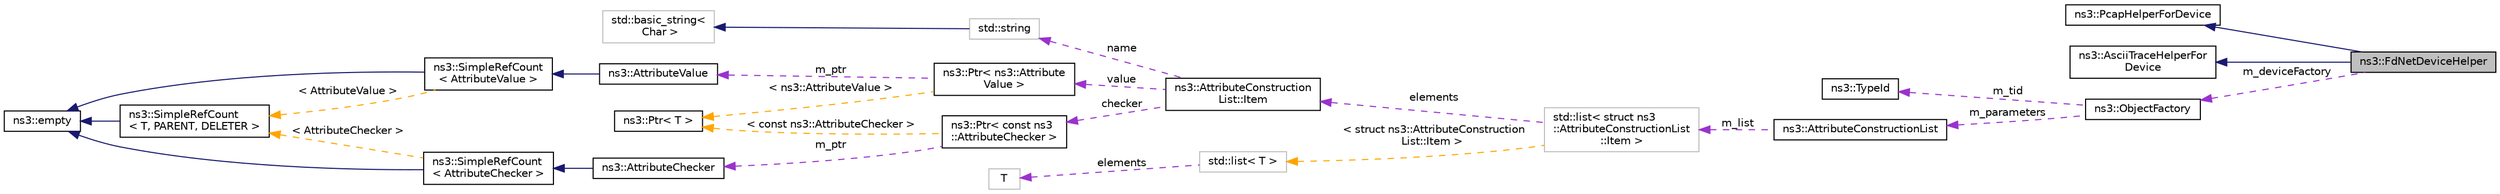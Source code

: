 digraph "ns3::FdNetDeviceHelper"
{
 // LATEX_PDF_SIZE
  edge [fontname="Helvetica",fontsize="10",labelfontname="Helvetica",labelfontsize="10"];
  node [fontname="Helvetica",fontsize="10",shape=record];
  rankdir="LR";
  Node1 [label="ns3::FdNetDeviceHelper",height=0.2,width=0.4,color="black", fillcolor="grey75", style="filled", fontcolor="black",tooltip="build a set of FdNetDevice objects Normally we eschew multiple inheritance, however,..."];
  Node2 -> Node1 [dir="back",color="midnightblue",fontsize="10",style="solid",fontname="Helvetica"];
  Node2 [label="ns3::PcapHelperForDevice",height=0.2,width=0.4,color="black", fillcolor="white", style="filled",URL="$classns3_1_1_pcap_helper_for_device.html",tooltip="Base class providing common user-level pcap operations for helpers representing net devices."];
  Node3 -> Node1 [dir="back",color="midnightblue",fontsize="10",style="solid",fontname="Helvetica"];
  Node3 [label="ns3::AsciiTraceHelperFor\lDevice",height=0.2,width=0.4,color="black", fillcolor="white", style="filled",URL="$classns3_1_1_ascii_trace_helper_for_device.html",tooltip="Base class providing common user-level ascii trace operations for helpers representing net devices."];
  Node4 -> Node1 [dir="back",color="darkorchid3",fontsize="10",style="dashed",label=" m_deviceFactory" ,fontname="Helvetica"];
  Node4 [label="ns3::ObjectFactory",height=0.2,width=0.4,color="black", fillcolor="white", style="filled",URL="$classns3_1_1_object_factory.html",tooltip="Instantiate subclasses of ns3::Object."];
  Node5 -> Node4 [dir="back",color="darkorchid3",fontsize="10",style="dashed",label=" m_tid" ,fontname="Helvetica"];
  Node5 [label="ns3::TypeId",height=0.2,width=0.4,color="black", fillcolor="white", style="filled",URL="$classns3_1_1_type_id.html",tooltip="a unique identifier for an interface."];
  Node6 -> Node4 [dir="back",color="darkorchid3",fontsize="10",style="dashed",label=" m_parameters" ,fontname="Helvetica"];
  Node6 [label="ns3::AttributeConstructionList",height=0.2,width=0.4,color="black", fillcolor="white", style="filled",URL="$classns3_1_1_attribute_construction_list.html",tooltip="List of Attribute name, value and checker triples used to construct Objects."];
  Node7 -> Node6 [dir="back",color="darkorchid3",fontsize="10",style="dashed",label=" m_list" ,fontname="Helvetica"];
  Node7 [label="std::list\< struct ns3\l::AttributeConstructionList\l::Item \>",height=0.2,width=0.4,color="grey75", fillcolor="white", style="filled",tooltip=" "];
  Node8 -> Node7 [dir="back",color="darkorchid3",fontsize="10",style="dashed",label=" elements" ,fontname="Helvetica"];
  Node8 [label="ns3::AttributeConstruction\lList::Item",height=0.2,width=0.4,color="black", fillcolor="white", style="filled",URL="$structns3_1_1_attribute_construction_list_1_1_item.html",tooltip="A single Attribute triple."];
  Node9 -> Node8 [dir="back",color="darkorchid3",fontsize="10",style="dashed",label=" name" ,fontname="Helvetica"];
  Node9 [label="std::string",height=0.2,width=0.4,color="grey75", fillcolor="white", style="filled",tooltip=" "];
  Node10 -> Node9 [dir="back",color="midnightblue",fontsize="10",style="solid",fontname="Helvetica"];
  Node10 [label="std::basic_string\<\l Char \>",height=0.2,width=0.4,color="grey75", fillcolor="white", style="filled",tooltip=" "];
  Node11 -> Node8 [dir="back",color="darkorchid3",fontsize="10",style="dashed",label=" value" ,fontname="Helvetica"];
  Node11 [label="ns3::Ptr\< ns3::Attribute\lValue \>",height=0.2,width=0.4,color="black", fillcolor="white", style="filled",URL="$classns3_1_1_ptr.html",tooltip=" "];
  Node12 -> Node11 [dir="back",color="darkorchid3",fontsize="10",style="dashed",label=" m_ptr" ,fontname="Helvetica"];
  Node12 [label="ns3::AttributeValue",height=0.2,width=0.4,color="black", fillcolor="white", style="filled",URL="$classns3_1_1_attribute_value.html",tooltip="Hold a value for an Attribute."];
  Node13 -> Node12 [dir="back",color="midnightblue",fontsize="10",style="solid",fontname="Helvetica"];
  Node13 [label="ns3::SimpleRefCount\l\< AttributeValue \>",height=0.2,width=0.4,color="black", fillcolor="white", style="filled",URL="$classns3_1_1_simple_ref_count.html",tooltip=" "];
  Node14 -> Node13 [dir="back",color="midnightblue",fontsize="10",style="solid",fontname="Helvetica"];
  Node14 [label="ns3::empty",height=0.2,width=0.4,color="black", fillcolor="white", style="filled",URL="$classns3_1_1empty.html",tooltip="make Callback use a separate empty type"];
  Node15 -> Node13 [dir="back",color="orange",fontsize="10",style="dashed",label=" \< AttributeValue \>" ,fontname="Helvetica"];
  Node15 [label="ns3::SimpleRefCount\l\< T, PARENT, DELETER \>",height=0.2,width=0.4,color="black", fillcolor="white", style="filled",URL="$classns3_1_1_simple_ref_count.html",tooltip="A template-based reference counting class."];
  Node14 -> Node15 [dir="back",color="midnightblue",fontsize="10",style="solid",fontname="Helvetica"];
  Node16 -> Node11 [dir="back",color="orange",fontsize="10",style="dashed",label=" \< ns3::AttributeValue \>" ,fontname="Helvetica"];
  Node16 [label="ns3::Ptr\< T \>",height=0.2,width=0.4,color="black", fillcolor="white", style="filled",URL="$classns3_1_1_ptr.html",tooltip="Smart pointer class similar to boost::intrusive_ptr."];
  Node17 -> Node8 [dir="back",color="darkorchid3",fontsize="10",style="dashed",label=" checker" ,fontname="Helvetica"];
  Node17 [label="ns3::Ptr\< const ns3\l::AttributeChecker \>",height=0.2,width=0.4,color="black", fillcolor="white", style="filled",URL="$classns3_1_1_ptr.html",tooltip=" "];
  Node18 -> Node17 [dir="back",color="darkorchid3",fontsize="10",style="dashed",label=" m_ptr" ,fontname="Helvetica"];
  Node18 [label="ns3::AttributeChecker",height=0.2,width=0.4,color="black", fillcolor="white", style="filled",URL="$classns3_1_1_attribute_checker.html",tooltip="Represent the type of an attribute."];
  Node19 -> Node18 [dir="back",color="midnightblue",fontsize="10",style="solid",fontname="Helvetica"];
  Node19 [label="ns3::SimpleRefCount\l\< AttributeChecker \>",height=0.2,width=0.4,color="black", fillcolor="white", style="filled",URL="$classns3_1_1_simple_ref_count.html",tooltip=" "];
  Node14 -> Node19 [dir="back",color="midnightblue",fontsize="10",style="solid",fontname="Helvetica"];
  Node15 -> Node19 [dir="back",color="orange",fontsize="10",style="dashed",label=" \< AttributeChecker \>" ,fontname="Helvetica"];
  Node16 -> Node17 [dir="back",color="orange",fontsize="10",style="dashed",label=" \< const ns3::AttributeChecker \>" ,fontname="Helvetica"];
  Node20 -> Node7 [dir="back",color="orange",fontsize="10",style="dashed",label=" \< struct ns3::AttributeConstruction\lList::Item \>" ,fontname="Helvetica"];
  Node20 [label="std::list\< T \>",height=0.2,width=0.4,color="grey75", fillcolor="white", style="filled",tooltip=" "];
  Node21 -> Node20 [dir="back",color="darkorchid3",fontsize="10",style="dashed",label=" elements" ,fontname="Helvetica"];
  Node21 [label="T",height=0.2,width=0.4,color="grey75", fillcolor="white", style="filled",tooltip=" "];
}
